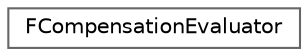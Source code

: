 digraph "Graphical Class Hierarchy"
{
 // INTERACTIVE_SVG=YES
 // LATEX_PDF_SIZE
  bgcolor="transparent";
  edge [fontname=Helvetica,fontsize=10,labelfontname=Helvetica,labelfontsize=10];
  node [fontname=Helvetica,fontsize=10,shape=box,height=0.2,width=0.4];
  rankdir="LR";
  Node0 [id="Node000000",label="FCompensationEvaluator",height=0.2,width=0.4,color="grey40", fillcolor="white", style="filled",URL="$dd/d54/structFCompensationEvaluator.html",tooltip=" "];
}
